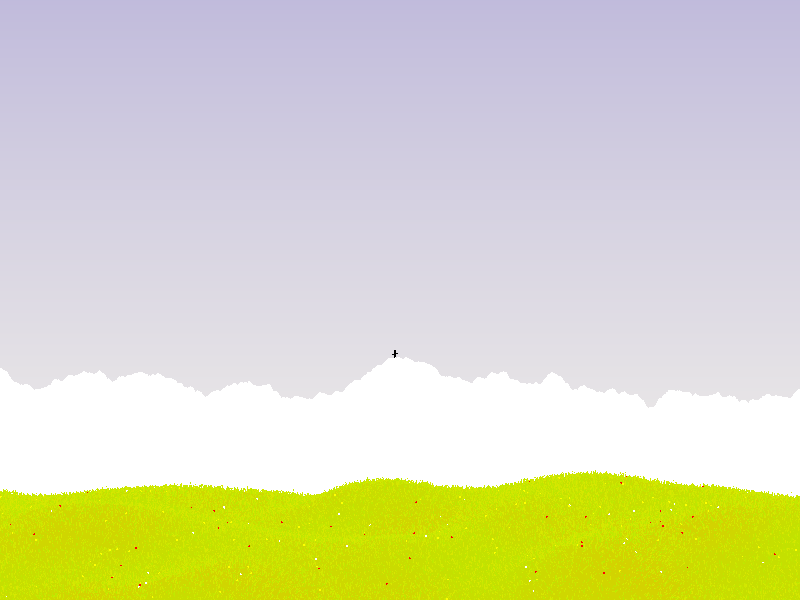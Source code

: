 /*
Hills2 background for airstrike. (c) 2004 Lutz-Peter Hooge
*/

#declare XMAX=4;
#declare XMIN=-XMAX;
#declare YMAX=3;
#declare YMIN=-YMAX;
#include "functions.inc"

//#declare NO_FOG=1;
//#declare NO_HILLS=1;
//#declare NO_MOUNTAINS=1;
//#declare NO_SKY=1;

#declare GRASS=1;
#declare RAD=1;

#ifdef(MASK)
	#declare NO_FOG=1;
	#declare NO_MOUNTAINS=1;
	#declare NO_SKY=1;
	background{color rgb 0}
#end    
#default{finish{ambient 0}}

#ifndef(MASK)#ifdef(RAD)global_settings{radiosity{brightness 0.5}}#end#end

camera {
    orthographic
    location <(XMAX + XMIN)/2,(YMAX + YMIN)/2,-6>
    look_at  <(XMAX + XMIN)/2,(YMAX + YMIN)/2,0>
    up y*(YMAX - YMIN)
    right x*(XMAX - XMIN)
  }

light_source
{   
	<1,1,-.5>*20
	color rgb 1
}
  
#ifndef(NO_FOG)
	media{scattering{1, color rgb <.1,.1,.8>*.02}}
#end

// sky sphere
#ifndef(NO_SKY)
sphere 
{
	0,30 
	hollow
	no_shadow 

	clipped_by{plane{-y,0}}
	texture
	{
		pigment
		{
			gradient y scale 5
			color_map
			{
				[0.0 color rgb <.82,.8,.8>]
				[1.0 color rgb <0.7,0.65,1.0>*.7]
			}
		}          
		finish{diffuse 0 ambient 1}
	}
	texture
	{
		pigment
		{      
			wrinkles scale 3*<1,.2,1>
			color_map
			{
				[0.4 color rgb 1 transmit 1]
				[0.8 color rgb 1 transmit .7]
				[1.0 color rgb 1 transmit .4]
			}
			
			turbulence .4
		}     
		
		finish{diffuse 0 ambient 1}
	}
	translate -y*1.4
}
#else // this is only for radiosity
#ifndef(MASK)
sky_sphere
{
	pigment
	{
		gradient y
		color_map
		{
			[0.0 color rgb <.82,.8,.8>]
			[1.0 color rgb <0.7,0.65,1.0>]
		}
	}          
	pigment
	{      
		wrinkles scale 3*<1,.2,1>
		color_map
		{
			[0.4 color rgb 1 transmit 1]
			[0.8 color rgb 1 transmit .7]
			[1.0 color rgb 1 transmit .4]
		}
		
		turbulence .4
	}     
}
#end#end


// grassy hills in foreground
#ifndef(NO_HILLS)
	#declare hills=isosurface
	{ 
		#declare noise_scale = 1.5;
		function
		{
			sqrt(y*y+z*z)-6
			-f_bozo(x/noise_scale,y/noise_scale,z/noise_scale)
		}              
		contained_by
		{
			box{<XMAX,8,4>,<XMIN,-4,-4>}
		}   
		max_gradient 1.4 
		
		translate -y*8.5
		
		#ifndef(MASK)
		texture{
			pigment
			{  
				bozo
				color_map
				{
					[0.0 color rgb <0.5,.8,0>]
					[1.0 color rgb <0.7,.6,0>]
				}
				//color rgb <0.5,.8,0>
			}
			normal{granite 1 scale .1}
			#ifdef(RAD)finish{ambient 0 diffuse 0.4}#end
		}
		#else
		pigment{color green 1}
		#end
		
	}              
	
	object{hills}
	
	/*
	Grass and Flowers
	*/
	#ifndef(MASK)#ifdef(GRASS)
		#declare gMax=<XMAX,10,2>;
		#declare gMin=<XMIN,10,-4>;
		#declare gNum=70000;
		#declare gS = seed(42);
		
		#declare i=0;
		#while(i<gNum)
			#declare rX = rand(gS)*(gMax.x-gMin.x)+gMin.x;
			#declare rZ = rand(gS)*(gMax.z-gMin.z)+gMin.z;
			
			#declare N=<0,0,0>;
			#declare P=trace(hills,<rX,10,rZ>,-y,N);
			
			#if(vlength(N)!=0)
				// Grass
				#declare H = 0.05*N *(rand(gS)*0.7+0.3) 
					+ 0.03*vturbulence( 2, 0.5, 6,P*20);
				cone 
				{
					P,0.005,P+H,0  //no_shadow
					double_illuminate
					pigment{color rgb <0.5+0.2*rand(gS),.8,0> }
					finish
					{
						specular 0.5 
						#ifndef(RAD)
							ambient .2
						#else
							ambient .1
						#end
					}
					normal{granite .4 scale .3}
				}       
				                  
				//Flower
				#if(vlength(H)<0.05*0.4 & rand(gS)<0.05)
					sphere
					{
						P+H,0.01        
						#declare fR = rand(gS);
						pigment{
						#if(fR<0.6)
							color rgb <1,1,0>*1.5
						#else #if(fR<0.8)     
							color rgb <1.2,0,0>*1.5
						#else                   
							color rgb 1.5
						#end#end
						}        
						finish{#ifndef(RAD)ambient 0.2#end}
					}
				#end
			#end
		#declare i=i+1;#end
	#end#end
#end

// background: montains
#ifndef(NO_MOUNTAINS)
	isosurface
	{ 
		#declare noise_scale = 6;
		function
		{
			sqrt(y*y+z*z)-12
			-f_granite(x/noise_scale,0,z/noise_scale)
		}              
		contained_by
		{                                               
			box{<XMAX,13,4>,<XMIN,11.5,-7>}
		}   
		max_gradient 2 
		
		translate -y*13.5+z*10
		
		texture
		{
			slope
			{
				y, 0.5,1
				altitude y, 0,3.5
			}
			texture_map
			{
				//[0.0 pigment{color rgb 1.5} #ifdef(RAD)finish{diffuse 0.53 ambient 0}#end]
				//[1.0 pigment{color rgb <0.9,1,.7>} normal{granite 1 scale .5} #ifdef(RAD)finish{diffuse 0.55 ambient 0}#end]
				[0.0 pigment{color rgb 1.5} #ifdef(RAD)finish{diffuse 0.33 ambient 0.2}#end]
				[1.0 pigment{color rgb <1.1,1.2,1>} normal{granite 1 scale .5} #ifdef(RAD)finish{diffuse 0.35 ambient .2}#end]
			}
		}
	}  
	//cross
	union
	{
		#declare B=.06;
		box
		{
			<-B,0,-B>,<B,1,B>
		}                    
		box
		{
			<-.4,-B,-B>,<.4,B,B>  
			rotate z*10
			translate y*.6
		}            
		        
		rotate y*45
		scale .1
		translate -y*.6+z*10-x*0.05
	}
#end
